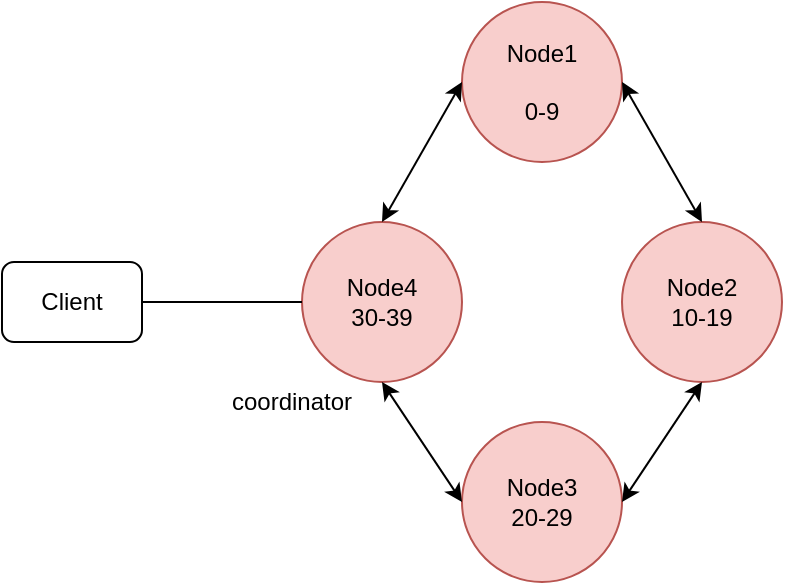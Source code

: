 <mxfile version="10.6.3" type="github"><diagram id="QPM9kCHdhjIRbehFS5Vp" name="Page-1"><mxGraphModel dx="650" dy="572" grid="1" gridSize="10" guides="1" tooltips="1" connect="1" arrows="1" fold="1" page="1" pageScale="1" pageWidth="850" pageHeight="1100" math="0" shadow="0"><root><mxCell id="0"/><mxCell id="1" parent="0"/><mxCell id="DSkGYE0FmBan6WKatGVe-1" value="Node1&lt;br&gt;&lt;br&gt;0-9&lt;br&gt;" style="ellipse;whiteSpace=wrap;html=1;aspect=fixed;fillColor=#f8cecc;strokeColor=#b85450;" vertex="1" parent="1"><mxGeometry x="430" y="220" width="80" height="80" as="geometry"/></mxCell><mxCell id="DSkGYE0FmBan6WKatGVe-2" value="Node4&lt;br&gt;30-39&lt;br&gt;" style="ellipse;whiteSpace=wrap;html=1;aspect=fixed;fillColor=#f8cecc;strokeColor=#b85450;" vertex="1" parent="1"><mxGeometry x="350" y="330" width="80" height="80" as="geometry"/></mxCell><mxCell id="DSkGYE0FmBan6WKatGVe-3" value="Node2&lt;br&gt;10-19&lt;br&gt;" style="ellipse;whiteSpace=wrap;html=1;aspect=fixed;fillColor=#f8cecc;strokeColor=#b85450;" vertex="1" parent="1"><mxGeometry x="510" y="330" width="80" height="80" as="geometry"/></mxCell><mxCell id="DSkGYE0FmBan6WKatGVe-4" value="Node3&lt;br&gt;20-29&lt;br&gt;" style="ellipse;whiteSpace=wrap;html=1;aspect=fixed;fillColor=#f8cecc;strokeColor=#b85450;" vertex="1" parent="1"><mxGeometry x="430" y="430" width="80" height="80" as="geometry"/></mxCell><mxCell id="DSkGYE0FmBan6WKatGVe-8" value="" style="endArrow=classic;startArrow=classic;html=1;entryX=0;entryY=0.5;entryDx=0;entryDy=0;exitX=0.5;exitY=0;exitDx=0;exitDy=0;" edge="1" parent="1" source="DSkGYE0FmBan6WKatGVe-2" target="DSkGYE0FmBan6WKatGVe-1"><mxGeometry width="50" height="50" relative="1" as="geometry"><mxPoint x="390" y="390" as="sourcePoint"/><mxPoint x="440" y="280" as="targetPoint"/></mxGeometry></mxCell><mxCell id="DSkGYE0FmBan6WKatGVe-9" value="" style="endArrow=classic;startArrow=classic;html=1;entryX=0.5;entryY=1;entryDx=0;entryDy=0;exitX=0;exitY=0.5;exitDx=0;exitDy=0;" edge="1" parent="1" source="DSkGYE0FmBan6WKatGVe-4" target="DSkGYE0FmBan6WKatGVe-2"><mxGeometry width="50" height="50" relative="1" as="geometry"><mxPoint x="265" y="660" as="sourcePoint"/><mxPoint x="415" y="560" as="targetPoint"/></mxGeometry></mxCell><mxCell id="DSkGYE0FmBan6WKatGVe-10" value="" style="endArrow=classic;startArrow=classic;html=1;entryX=0.5;entryY=1;entryDx=0;entryDy=0;exitX=1;exitY=0.5;exitDx=0;exitDy=0;" edge="1" parent="1" source="DSkGYE0FmBan6WKatGVe-4" target="DSkGYE0FmBan6WKatGVe-3"><mxGeometry width="50" height="50" relative="1" as="geometry"><mxPoint x="580" y="610" as="sourcePoint"/><mxPoint x="730" y="510" as="targetPoint"/></mxGeometry></mxCell><mxCell id="DSkGYE0FmBan6WKatGVe-12" value="" style="endArrow=classic;startArrow=classic;html=1;entryX=0.5;entryY=0;entryDx=0;entryDy=0;exitX=1;exitY=0.5;exitDx=0;exitDy=0;" edge="1" parent="1" source="DSkGYE0FmBan6WKatGVe-1" target="DSkGYE0FmBan6WKatGVe-3"><mxGeometry width="50" height="50" relative="1" as="geometry"><mxPoint x="600" y="330" as="sourcePoint"/><mxPoint x="750" y="230" as="targetPoint"/></mxGeometry></mxCell><mxCell id="DSkGYE0FmBan6WKatGVe-13" value="Client" style="rounded=1;whiteSpace=wrap;html=1;" vertex="1" parent="1"><mxGeometry x="200" y="350" width="70" height="40" as="geometry"/></mxCell><mxCell id="DSkGYE0FmBan6WKatGVe-15" value="" style="endArrow=none;html=1;entryX=0;entryY=0.5;entryDx=0;entryDy=0;exitX=1;exitY=0.5;exitDx=0;exitDy=0;" edge="1" parent="1" source="DSkGYE0FmBan6WKatGVe-13" target="DSkGYE0FmBan6WKatGVe-2"><mxGeometry width="50" height="50" relative="1" as="geometry"><mxPoint x="260" y="510" as="sourcePoint"/><mxPoint x="310" y="460" as="targetPoint"/></mxGeometry></mxCell><mxCell id="DSkGYE0FmBan6WKatGVe-16" value="coordinator" style="text;html=1;strokeColor=none;fillColor=none;align=center;verticalAlign=middle;whiteSpace=wrap;rounded=0;" vertex="1" parent="1"><mxGeometry x="290" y="410" width="110" height="20" as="geometry"/></mxCell></root></mxGraphModel></diagram></mxfile>